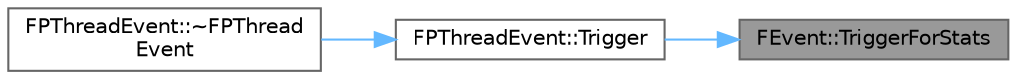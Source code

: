 digraph "FEvent::TriggerForStats"
{
 // INTERACTIVE_SVG=YES
 // LATEX_PDF_SIZE
  bgcolor="transparent";
  edge [fontname=Helvetica,fontsize=10,labelfontname=Helvetica,labelfontsize=10];
  node [fontname=Helvetica,fontsize=10,shape=box,height=0.2,width=0.4];
  rankdir="RL";
  Node1 [id="Node000001",label="FEvent::TriggerForStats",height=0.2,width=0.4,color="gray40", fillcolor="grey60", style="filled", fontcolor="black",tooltip="Send to the stats a special message which encodes a trigger for the event."];
  Node1 -> Node2 [id="edge1_Node000001_Node000002",dir="back",color="steelblue1",style="solid",tooltip=" "];
  Node2 [id="Node000002",label="FPThreadEvent::Trigger",height=0.2,width=0.4,color="grey40", fillcolor="white", style="filled",URL="$d0/dd1/classFPThreadEvent.html#ae9c8d2ed432fba6c1c2e224947b6a5c1",tooltip="Triggers the event so any waiting threads are activated."];
  Node2 -> Node3 [id="edge2_Node000002_Node000003",dir="back",color="steelblue1",style="solid",tooltip=" "];
  Node3 [id="Node000003",label="FPThreadEvent::~FPThread\lEvent",height=0.2,width=0.4,color="grey40", fillcolor="white", style="filled",URL="$d0/dd1/classFPThreadEvent.html#ab559400b56ef2e46cbf3d497e9c8c3c9",tooltip=" "];
}
